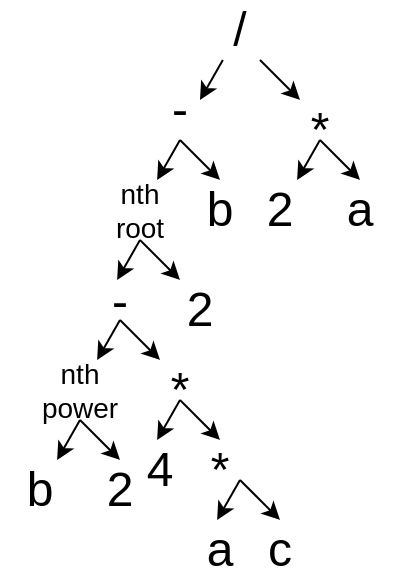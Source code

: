 <mxfile version="13.6.2" type="github"><diagram id="vtnzYvdmEH9sJUbiMq3J" name="Page-1"><mxGraphModel dx="399" dy="507" grid="1" gridSize="10" guides="1" tooltips="1" connect="1" arrows="1" fold="1" page="1" pageScale="1" pageWidth="850" pageHeight="1100" math="0" shadow="0"><root><mxCell id="0"/><mxCell id="1" parent="0"/><mxCell id="nGyzQquZ3LsA56EFtyQc-1" value="&lt;font style=&quot;font-size: 24px&quot;&gt;/&lt;/font&gt;" style="text;html=1;strokeColor=none;fillColor=none;align=center;verticalAlign=middle;whiteSpace=wrap;rounded=0;" vertex="1" parent="1"><mxGeometry x="120" y="160" width="40" height="30" as="geometry"/></mxCell><mxCell id="nGyzQquZ3LsA56EFtyQc-2" value="&lt;font style=&quot;font-size: 24px&quot;&gt;*&lt;/font&gt;" style="text;html=1;strokeColor=none;fillColor=none;align=center;verticalAlign=middle;whiteSpace=wrap;rounded=0;" vertex="1" parent="1"><mxGeometry x="160" y="210" width="40" height="30" as="geometry"/></mxCell><mxCell id="nGyzQquZ3LsA56EFtyQc-3" value="&lt;font style=&quot;font-size: 24px&quot;&gt;2&lt;/font&gt;" style="text;html=1;strokeColor=none;fillColor=none;align=center;verticalAlign=middle;whiteSpace=wrap;rounded=0;" vertex="1" parent="1"><mxGeometry x="140" y="250" width="40" height="30" as="geometry"/></mxCell><mxCell id="nGyzQquZ3LsA56EFtyQc-4" value="&lt;font style=&quot;font-size: 24px&quot;&gt;a&lt;/font&gt;" style="text;html=1;strokeColor=none;fillColor=none;align=center;verticalAlign=middle;whiteSpace=wrap;rounded=0;" vertex="1" parent="1"><mxGeometry x="180" y="250" width="40" height="30" as="geometry"/></mxCell><mxCell id="nGyzQquZ3LsA56EFtyQc-5" value="" style="endArrow=classic;html=1;" edge="1" parent="1" target="nGyzQquZ3LsA56EFtyQc-3"><mxGeometry width="50" height="50" relative="1" as="geometry"><mxPoint x="180" y="230" as="sourcePoint"/><mxPoint x="320" y="340" as="targetPoint"/></mxGeometry></mxCell><mxCell id="nGyzQquZ3LsA56EFtyQc-6" value="" style="endArrow=classic;html=1;entryX=0.5;entryY=0;entryDx=0;entryDy=0;" edge="1" parent="1" target="nGyzQquZ3LsA56EFtyQc-4"><mxGeometry width="50" height="50" relative="1" as="geometry"><mxPoint x="180" y="230" as="sourcePoint"/><mxPoint x="178.571" y="260" as="targetPoint"/></mxGeometry></mxCell><mxCell id="nGyzQquZ3LsA56EFtyQc-7" value="" style="endArrow=classic;html=1;entryX=0.5;entryY=0;entryDx=0;entryDy=0;" edge="1" parent="1"><mxGeometry width="50" height="50" relative="1" as="geometry"><mxPoint x="150" y="190" as="sourcePoint"/><mxPoint x="170" y="210" as="targetPoint"/></mxGeometry></mxCell><mxCell id="nGyzQquZ3LsA56EFtyQc-8" value="" style="endArrow=classic;html=1;" edge="1" parent="1"><mxGeometry width="50" height="50" relative="1" as="geometry"><mxPoint x="131.43" y="190" as="sourcePoint"/><mxPoint x="120.001" y="210" as="targetPoint"/></mxGeometry></mxCell><mxCell id="nGyzQquZ3LsA56EFtyQc-9" value="&lt;font style=&quot;font-size: 24px&quot;&gt;-&lt;/font&gt;" style="text;html=1;strokeColor=none;fillColor=none;align=center;verticalAlign=middle;whiteSpace=wrap;rounded=0;" vertex="1" parent="1"><mxGeometry x="90" y="200" width="40" height="30" as="geometry"/></mxCell><mxCell id="nGyzQquZ3LsA56EFtyQc-10" value="" style="endArrow=classic;html=1;" edge="1" parent="1"><mxGeometry width="50" height="50" relative="1" as="geometry"><mxPoint x="110" y="230" as="sourcePoint"/><mxPoint x="98.571" y="250" as="targetPoint"/></mxGeometry></mxCell><mxCell id="nGyzQquZ3LsA56EFtyQc-11" value="" style="endArrow=classic;html=1;entryX=0.5;entryY=0;entryDx=0;entryDy=0;" edge="1" parent="1"><mxGeometry width="50" height="50" relative="1" as="geometry"><mxPoint x="110" y="230" as="sourcePoint"/><mxPoint x="130" y="250" as="targetPoint"/></mxGeometry></mxCell><mxCell id="nGyzQquZ3LsA56EFtyQc-12" value="&lt;span style=&quot;font-size: 24px&quot;&gt;b&lt;/span&gt;" style="text;html=1;strokeColor=none;fillColor=none;align=center;verticalAlign=middle;whiteSpace=wrap;rounded=0;" vertex="1" parent="1"><mxGeometry x="110" y="250" width="40" height="30" as="geometry"/></mxCell><mxCell id="nGyzQquZ3LsA56EFtyQc-13" value="&lt;font style=&quot;font-size: 14px&quot;&gt;nth root&lt;/font&gt;" style="text;html=1;strokeColor=none;fillColor=none;align=center;verticalAlign=middle;whiteSpace=wrap;rounded=0;" vertex="1" parent="1"><mxGeometry x="70" y="250" width="40" height="30" as="geometry"/></mxCell><mxCell id="nGyzQquZ3LsA56EFtyQc-14" value="" style="endArrow=classic;html=1;" edge="1" parent="1"><mxGeometry width="50" height="50" relative="1" as="geometry"><mxPoint x="90" y="280" as="sourcePoint"/><mxPoint x="78.571" y="300" as="targetPoint"/></mxGeometry></mxCell><mxCell id="nGyzQquZ3LsA56EFtyQc-15" value="" style="endArrow=classic;html=1;entryX=0.5;entryY=0;entryDx=0;entryDy=0;" edge="1" parent="1"><mxGeometry width="50" height="50" relative="1" as="geometry"><mxPoint x="90" y="280" as="sourcePoint"/><mxPoint x="110" y="300" as="targetPoint"/></mxGeometry></mxCell><mxCell id="nGyzQquZ3LsA56EFtyQc-16" value="&lt;font style=&quot;font-size: 24px&quot;&gt;2&lt;/font&gt;" style="text;html=1;strokeColor=none;fillColor=none;align=center;verticalAlign=middle;whiteSpace=wrap;rounded=0;" vertex="1" parent="1"><mxGeometry x="100" y="300" width="40" height="30" as="geometry"/></mxCell><mxCell id="nGyzQquZ3LsA56EFtyQc-17" value="&lt;font style=&quot;font-size: 24px&quot;&gt;-&lt;/font&gt;" style="text;html=1;strokeColor=none;fillColor=none;align=center;verticalAlign=middle;whiteSpace=wrap;rounded=0;" vertex="1" parent="1"><mxGeometry x="60" y="296" width="40" height="30" as="geometry"/></mxCell><mxCell id="nGyzQquZ3LsA56EFtyQc-18" value="" style="endArrow=classic;html=1;" edge="1" parent="1"><mxGeometry width="50" height="50" relative="1" as="geometry"><mxPoint x="80" y="320.0" as="sourcePoint"/><mxPoint x="68.571" y="340.0" as="targetPoint"/></mxGeometry></mxCell><mxCell id="nGyzQquZ3LsA56EFtyQc-19" value="" style="endArrow=classic;html=1;entryX=0.5;entryY=0;entryDx=0;entryDy=0;" edge="1" parent="1"><mxGeometry width="50" height="50" relative="1" as="geometry"><mxPoint x="80" y="320.0" as="sourcePoint"/><mxPoint x="100" y="340.0" as="targetPoint"/></mxGeometry></mxCell><mxCell id="nGyzQquZ3LsA56EFtyQc-20" value="&lt;font style=&quot;font-size: 14px&quot;&gt;nth power&lt;/font&gt;" style="text;html=1;strokeColor=none;fillColor=none;align=center;verticalAlign=middle;whiteSpace=wrap;rounded=0;" vertex="1" parent="1"><mxGeometry x="40" y="340" width="40" height="30" as="geometry"/></mxCell><mxCell id="nGyzQquZ3LsA56EFtyQc-21" value="" style="endArrow=classic;html=1;" edge="1" parent="1"><mxGeometry width="50" height="50" relative="1" as="geometry"><mxPoint x="60" y="370.0" as="sourcePoint"/><mxPoint x="48.571" y="390.0" as="targetPoint"/></mxGeometry></mxCell><mxCell id="nGyzQquZ3LsA56EFtyQc-22" value="" style="endArrow=classic;html=1;entryX=0.5;entryY=0;entryDx=0;entryDy=0;" edge="1" parent="1"><mxGeometry width="50" height="50" relative="1" as="geometry"><mxPoint x="60" y="370.0" as="sourcePoint"/><mxPoint x="80" y="390.0" as="targetPoint"/></mxGeometry></mxCell><mxCell id="nGyzQquZ3LsA56EFtyQc-24" value="&lt;span style=&quot;font-size: 24px&quot;&gt;b&lt;/span&gt;" style="text;html=1;strokeColor=none;fillColor=none;align=center;verticalAlign=middle;whiteSpace=wrap;rounded=0;" vertex="1" parent="1"><mxGeometry x="20" y="390" width="40" height="30" as="geometry"/></mxCell><mxCell id="nGyzQquZ3LsA56EFtyQc-25" value="&lt;font style=&quot;font-size: 24px&quot;&gt;2&lt;/font&gt;" style="text;html=1;strokeColor=none;fillColor=none;align=center;verticalAlign=middle;whiteSpace=wrap;rounded=0;" vertex="1" parent="1"><mxGeometry x="60" y="390" width="40" height="30" as="geometry"/></mxCell><mxCell id="nGyzQquZ3LsA56EFtyQc-27" value="&lt;font style=&quot;font-size: 24px&quot;&gt;*&lt;/font&gt;" style="text;html=1;strokeColor=none;fillColor=none;align=center;verticalAlign=middle;whiteSpace=wrap;rounded=0;" vertex="1" parent="1"><mxGeometry x="90" y="340" width="40" height="30" as="geometry"/></mxCell><mxCell id="nGyzQquZ3LsA56EFtyQc-28" value="&lt;font style=&quot;font-size: 24px&quot;&gt;a&lt;/font&gt;" style="text;html=1;strokeColor=none;fillColor=none;align=center;verticalAlign=middle;whiteSpace=wrap;rounded=0;" vertex="1" parent="1"><mxGeometry x="110" y="420" width="40" height="30" as="geometry"/></mxCell><mxCell id="nGyzQquZ3LsA56EFtyQc-29" value="" style="endArrow=classic;html=1;" edge="1" parent="1"><mxGeometry width="50" height="50" relative="1" as="geometry"><mxPoint x="110" y="360.0" as="sourcePoint"/><mxPoint x="98.571" y="380.0" as="targetPoint"/></mxGeometry></mxCell><mxCell id="nGyzQquZ3LsA56EFtyQc-30" value="" style="endArrow=classic;html=1;" edge="1" parent="1"><mxGeometry width="50" height="50" relative="1" as="geometry"><mxPoint x="110" y="360.0" as="sourcePoint"/><mxPoint x="130" y="380" as="targetPoint"/></mxGeometry></mxCell><mxCell id="nGyzQquZ3LsA56EFtyQc-31" value="&lt;font style=&quot;font-size: 24px&quot;&gt;4&lt;/font&gt;" style="text;html=1;strokeColor=none;fillColor=none;align=center;verticalAlign=middle;whiteSpace=wrap;rounded=0;" vertex="1" parent="1"><mxGeometry x="80" y="380" width="40" height="30" as="geometry"/></mxCell><mxCell id="nGyzQquZ3LsA56EFtyQc-32" value="&lt;font style=&quot;font-size: 24px&quot;&gt;*&lt;/font&gt;" style="text;html=1;strokeColor=none;fillColor=none;align=center;verticalAlign=middle;whiteSpace=wrap;rounded=0;" vertex="1" parent="1"><mxGeometry x="110" y="380" width="40" height="30" as="geometry"/></mxCell><mxCell id="nGyzQquZ3LsA56EFtyQc-33" value="&lt;font style=&quot;font-size: 24px&quot;&gt;c&lt;/font&gt;" style="text;html=1;strokeColor=none;fillColor=none;align=center;verticalAlign=middle;whiteSpace=wrap;rounded=0;" vertex="1" parent="1"><mxGeometry x="140" y="420" width="40" height="30" as="geometry"/></mxCell><mxCell id="nGyzQquZ3LsA56EFtyQc-34" value="" style="endArrow=classic;html=1;" edge="1" parent="1"><mxGeometry width="50" height="50" relative="1" as="geometry"><mxPoint x="140" y="400.0" as="sourcePoint"/><mxPoint x="128.571" y="420.0" as="targetPoint"/></mxGeometry></mxCell><mxCell id="nGyzQquZ3LsA56EFtyQc-35" value="" style="endArrow=classic;html=1;entryX=0.5;entryY=0;entryDx=0;entryDy=0;" edge="1" parent="1" target="nGyzQquZ3LsA56EFtyQc-33"><mxGeometry width="50" height="50" relative="1" as="geometry"><mxPoint x="140" y="400.0" as="sourcePoint"/><mxPoint x="138.571" y="430" as="targetPoint"/></mxGeometry></mxCell></root></mxGraphModel></diagram></mxfile>